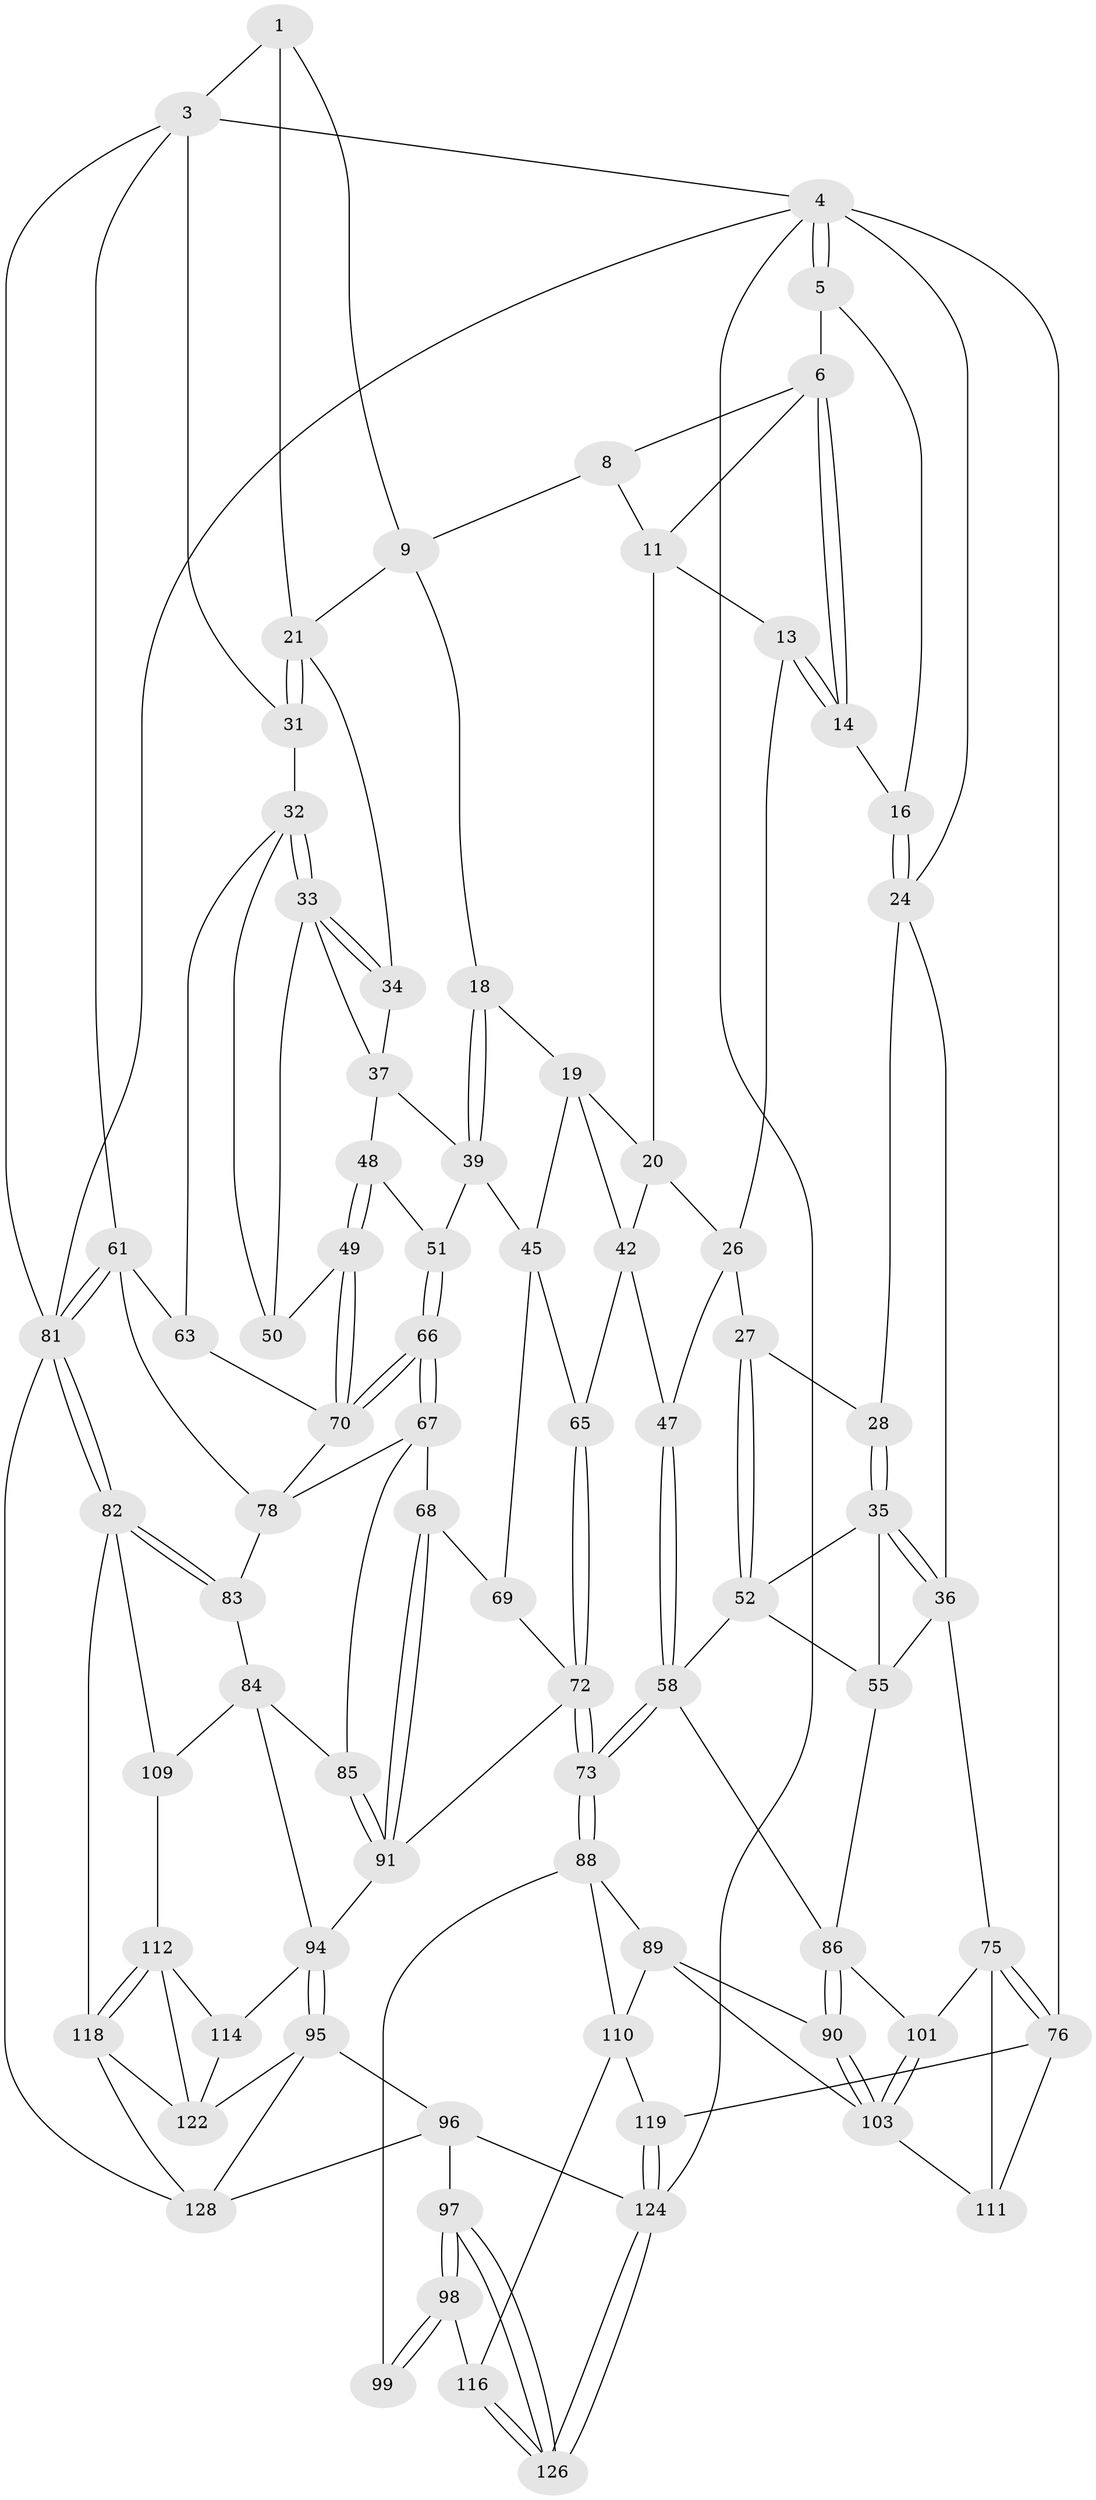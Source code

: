 // original degree distribution, {3: 0.015384615384615385, 5: 0.5076923076923077, 6: 0.23076923076923078, 4: 0.24615384615384617}
// Generated by graph-tools (version 1.1) at 2025/11/02/27/25 16:11:53]
// undirected, 80 vertices, 182 edges
graph export_dot {
graph [start="1"]
  node [color=gray90,style=filled];
  1 [pos="+0.731417702836288+0",super="+2"];
  3 [pos="+1+0",super="+43"];
  4 [pos="+0+0",super="+77"];
  5 [pos="+0.033861532542248184+0"];
  6 [pos="+0.26106279961979817+0",super="+7"];
  8 [pos="+0.5147181861926275+0",super="+10"];
  9 [pos="+0.620898327888758+0.09642337448483555",super="+17"];
  11 [pos="+0.4667599350281524+0.1236906917758593",super="+12"];
  13 [pos="+0.36498137436978584+0.14868722074144142",super="+23"];
  14 [pos="+0.3106037916954203+0.0504760145088548",super="+15"];
  16 [pos="+0.12655596482662404+0.1097283354429878"];
  18 [pos="+0.6794045370066858+0.23523610324433944"];
  19 [pos="+0.5337604953625575+0.24386406410674294",super="+41"];
  20 [pos="+0.5301592306398926+0.24221631298040786",super="+29"];
  21 [pos="+0.9889956882880074+0",super="+22"];
  24 [pos="+0.09715661509257321+0.14800567633875136",super="+25"];
  26 [pos="+0.2860085871105863+0.29617402256102004",super="+30"];
  27 [pos="+0.22720031118587522+0.30738594071032466"];
  28 [pos="+0.09884406385268119+0.21240413380425446"];
  31 [pos="+0.9858128516024829+0.37402689719284715"];
  32 [pos="+0.9686081505692339+0.373462125407233",super="+54"];
  33 [pos="+0.9639696797459143+0.36945256912737284",super="+40"];
  34 [pos="+0.9051628651572143+0.22316997327865615"];
  35 [pos="+0+0.3109735447506789",super="+53"];
  36 [pos="+0+0.29277239130246935",super="+57"];
  37 [pos="+0.89977974246857+0.22917651286280008",super="+38"];
  39 [pos="+0.6851925827988611+0.2519302004917318",super="+44"];
  42 [pos="+0.47673720868342173+0.35821914161424007",super="+46"];
  45 [pos="+0.5457600302526285+0.3871964799822906",super="+64"];
  47 [pos="+0.3404201869549929+0.4144743016310082"];
  48 [pos="+0.7229606826462355+0.3153761841772754"];
  49 [pos="+0.768705129896002+0.37039110323666463"];
  50 [pos="+0.7974651731693368+0.37657626119840115"];
  51 [pos="+0.6244060273115808+0.4121784777843814"];
  52 [pos="+0.15797713178264347+0.3654360574090485",super="+60"];
  55 [pos="+0.09036845537239759+0.5288451962357357",super="+56"];
  58 [pos="+0.2934566213631956+0.514876788099529",super="+59"];
  61 [pos="+1+0.5913563820381094",super="+62"];
  63 [pos="+0.8857098310691772+0.4930017712582081"];
  65 [pos="+0.3941407739489065+0.4372401530111626"];
  66 [pos="+0.6649181107242331+0.5268791685340699"];
  67 [pos="+0.6623272131445479+0.5315841074752401",super="+79"];
  68 [pos="+0.6569371920288396+0.5365091140936028"];
  69 [pos="+0.518193430068306+0.5372556570769202"];
  70 [pos="+0.716847083886741+0.4926446433282926",super="+71"];
  72 [pos="+0.41508492417426035+0.6202921872513774",super="+74"];
  73 [pos="+0.3617057880978836+0.640418979062891"];
  75 [pos="+0+0.7035874006879699",super="+102"];
  76 [pos="+0+0.9134651170081991",super="+120"];
  78 [pos="+0.849141265685503+0.5610955312757776",super="+80"];
  81 [pos="+1+0.7403131970632714",super="+93"];
  82 [pos="+1+0.7529809179279664",super="+108"];
  83 [pos="+0.9371430077228117+0.6562725918715278"];
  84 [pos="+0.8086422307581781+0.6716827730609876",super="+106"];
  85 [pos="+0.8075563595400912+0.6701077017107143"];
  86 [pos="+0.20389971487198286+0.6609660513215253",super="+87"];
  88 [pos="+0.3570429511221113+0.6507227057967827",super="+100"];
  89 [pos="+0.2124944068605748+0.6700326850120873",super="+104"];
  90 [pos="+0.21078560328425194+0.669016543704586"];
  91 [pos="+0.6618842620941773+0.6780162318883649",super="+92"];
  94 [pos="+0.5943319008051707+0.8015329815581491",super="+107"];
  95 [pos="+0.5561950864232345+0.8448433845123346",super="+127"];
  96 [pos="+0.5518320358963531+0.8476989350275345",super="+130"];
  97 [pos="+0.5320898961896384+0.8475060275127254"];
  98 [pos="+0.5114785646335038+0.8361214940789515",super="+115"];
  99 [pos="+0.4191513070004698+0.7798775382695169"];
  101 [pos="+0.08209845938580498+0.6980554620438328"];
  103 [pos="+0.11823875463748905+0.7420683608557307",super="+105"];
  109 [pos="+0.8240793413739487+0.7315643868802679"];
  110 [pos="+0.2568824772813389+0.8056281671930328",super="+117"];
  111 [pos="+0.11277188154995975+0.8241433897506528"];
  112 [pos="+0.858510708293781+0.8341412454110341",super="+113"];
  114 [pos="+0.757431962105723+0.8573450191596278"];
  116 [pos="+0.28053470478797976+0.8947854916302231"];
  118 [pos="+1+0.8081466051997329",super="+121"];
  119 [pos="+0.12036472104785884+0.8548081544977364"];
  122 [pos="+0.8611594569142983+0.8775694653818575",super="+123"];
  124 [pos="+0.22044050823572087+1",super="+125"];
  126 [pos="+0.27178874611245896+1"];
  128 [pos="+0.8526507947095666+1",super="+129"];
  1 -- 9;
  1 -- 3;
  1 -- 21;
  3 -- 4;
  3 -- 61;
  3 -- 31;
  3 -- 81;
  4 -- 5;
  4 -- 5;
  4 -- 24;
  4 -- 76;
  4 -- 124;
  4 -- 81;
  5 -- 6;
  5 -- 16;
  6 -- 14;
  6 -- 14;
  6 -- 8;
  6 -- 11;
  8 -- 9;
  8 -- 11;
  9 -- 18;
  9 -- 21;
  11 -- 20;
  11 -- 13;
  13 -- 14 [weight=2];
  13 -- 14;
  13 -- 26;
  14 -- 16;
  16 -- 24;
  16 -- 24;
  18 -- 19;
  18 -- 39;
  18 -- 39;
  19 -- 20;
  19 -- 42;
  19 -- 45;
  20 -- 42;
  20 -- 26;
  21 -- 31;
  21 -- 31;
  21 -- 34;
  24 -- 28;
  24 -- 36;
  26 -- 27;
  26 -- 47;
  27 -- 28;
  27 -- 52;
  27 -- 52;
  28 -- 35;
  28 -- 35;
  31 -- 32;
  32 -- 33;
  32 -- 33;
  32 -- 50;
  32 -- 63;
  33 -- 34;
  33 -- 34;
  33 -- 50;
  33 -- 37;
  34 -- 37;
  35 -- 36;
  35 -- 36;
  35 -- 52;
  35 -- 55;
  36 -- 75;
  36 -- 55;
  37 -- 48;
  37 -- 39;
  39 -- 51;
  39 -- 45;
  42 -- 65;
  42 -- 47;
  45 -- 65;
  45 -- 69;
  47 -- 58;
  47 -- 58;
  48 -- 49;
  48 -- 49;
  48 -- 51;
  49 -- 50;
  49 -- 70;
  49 -- 70;
  51 -- 66;
  51 -- 66;
  52 -- 58;
  52 -- 55;
  55 -- 86;
  58 -- 73;
  58 -- 73;
  58 -- 86;
  61 -- 81;
  61 -- 81;
  61 -- 78;
  61 -- 63;
  63 -- 70;
  65 -- 72;
  65 -- 72;
  66 -- 67;
  66 -- 67;
  66 -- 70;
  66 -- 70;
  67 -- 68;
  67 -- 85;
  67 -- 78;
  68 -- 69;
  68 -- 91;
  68 -- 91;
  69 -- 72;
  70 -- 78;
  72 -- 73;
  72 -- 73;
  72 -- 91;
  73 -- 88;
  73 -- 88;
  75 -- 76;
  75 -- 76;
  75 -- 101;
  75 -- 111;
  76 -- 111;
  76 -- 119;
  78 -- 83;
  81 -- 82;
  81 -- 82;
  81 -- 128;
  82 -- 83;
  82 -- 83;
  82 -- 109;
  82 -- 118;
  83 -- 84;
  84 -- 85;
  84 -- 109;
  84 -- 94;
  85 -- 91;
  85 -- 91;
  86 -- 90;
  86 -- 90;
  86 -- 101;
  88 -- 89;
  88 -- 99;
  88 -- 110;
  89 -- 90;
  89 -- 110;
  89 -- 103;
  90 -- 103;
  90 -- 103;
  91 -- 94;
  94 -- 95;
  94 -- 95;
  94 -- 114;
  95 -- 96;
  95 -- 128;
  95 -- 122;
  96 -- 97;
  96 -- 128;
  96 -- 124;
  97 -- 98;
  97 -- 98;
  97 -- 126;
  97 -- 126;
  98 -- 99 [weight=2];
  98 -- 99;
  98 -- 116;
  101 -- 103;
  101 -- 103;
  103 -- 111;
  109 -- 112;
  110 -- 116;
  110 -- 119;
  112 -- 118;
  112 -- 118;
  112 -- 114;
  112 -- 122;
  114 -- 122;
  116 -- 126;
  116 -- 126;
  118 -- 128;
  118 -- 122;
  119 -- 124;
  119 -- 124;
  124 -- 126;
  124 -- 126;
}
